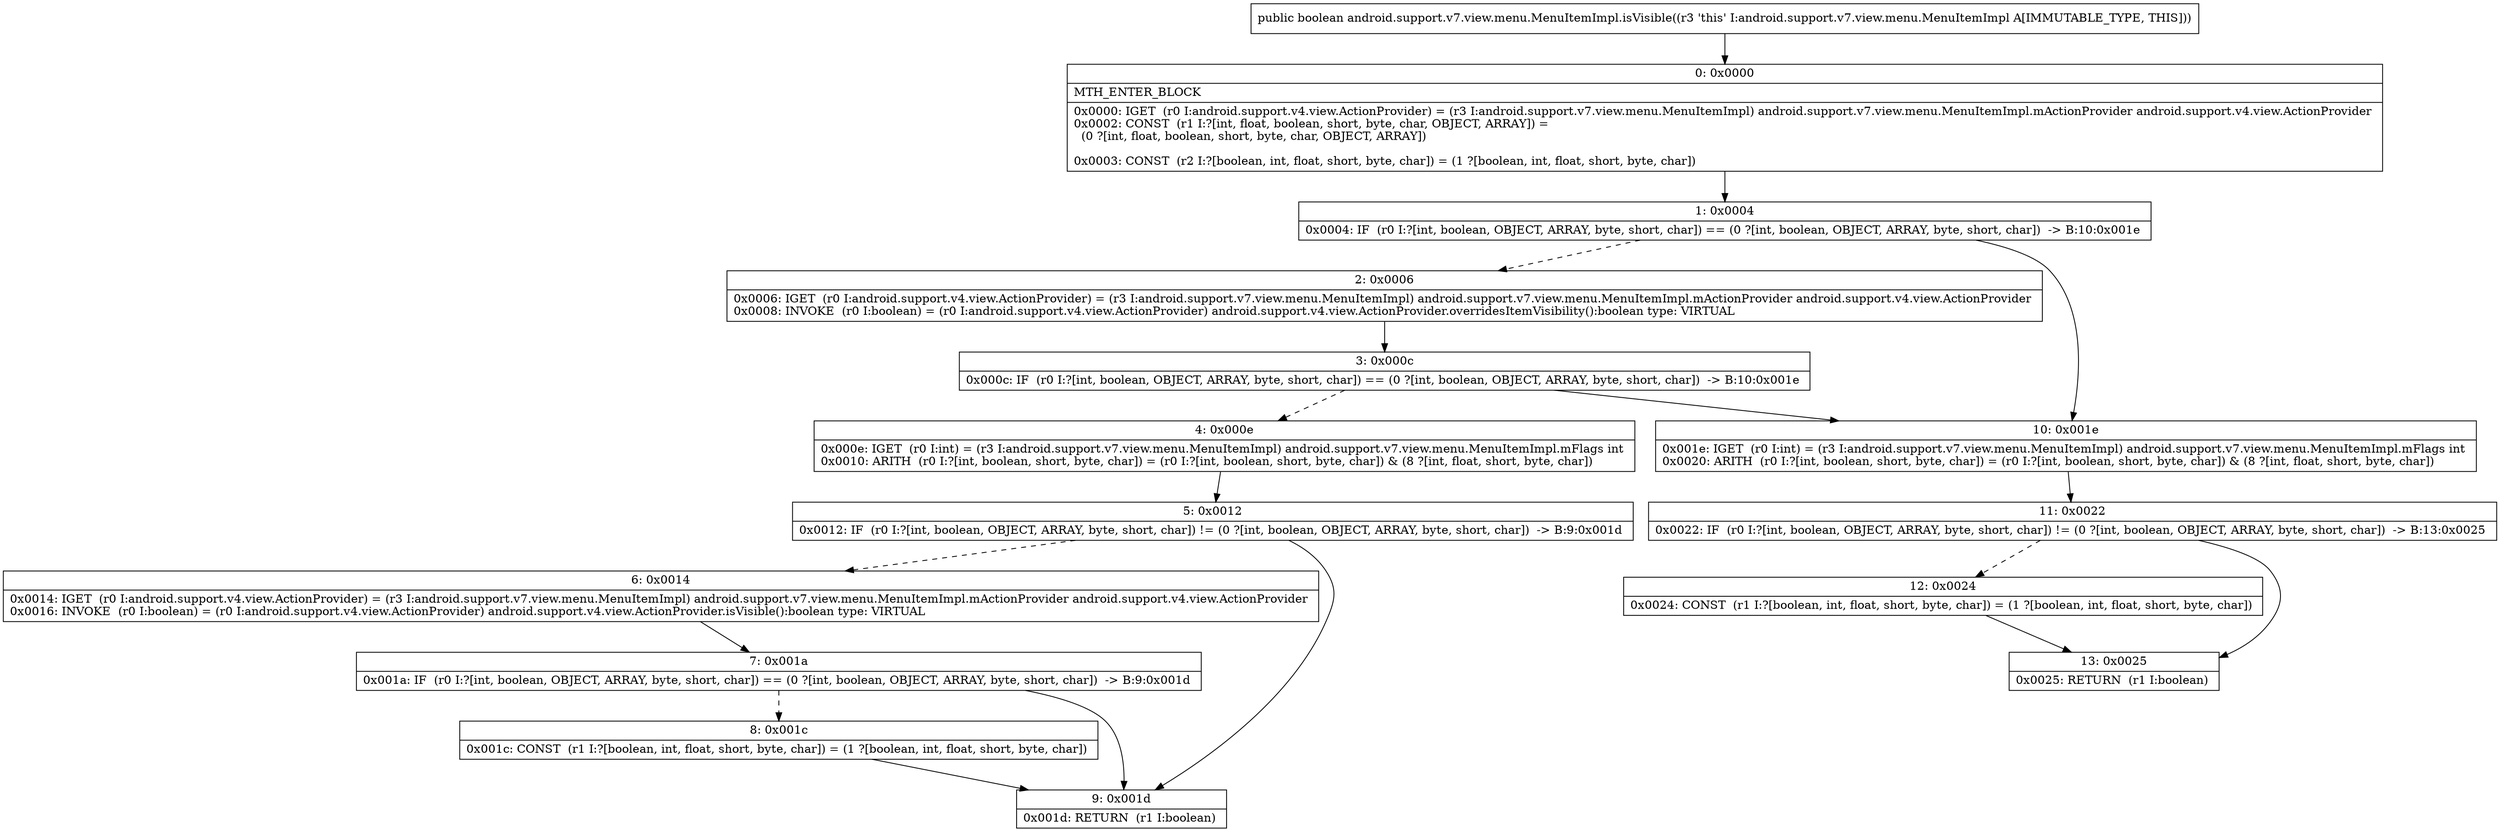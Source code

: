digraph "CFG forandroid.support.v7.view.menu.MenuItemImpl.isVisible()Z" {
Node_0 [shape=record,label="{0\:\ 0x0000|MTH_ENTER_BLOCK\l|0x0000: IGET  (r0 I:android.support.v4.view.ActionProvider) = (r3 I:android.support.v7.view.menu.MenuItemImpl) android.support.v7.view.menu.MenuItemImpl.mActionProvider android.support.v4.view.ActionProvider \l0x0002: CONST  (r1 I:?[int, float, boolean, short, byte, char, OBJECT, ARRAY]) = \l  (0 ?[int, float, boolean, short, byte, char, OBJECT, ARRAY])\l \l0x0003: CONST  (r2 I:?[boolean, int, float, short, byte, char]) = (1 ?[boolean, int, float, short, byte, char]) \l}"];
Node_1 [shape=record,label="{1\:\ 0x0004|0x0004: IF  (r0 I:?[int, boolean, OBJECT, ARRAY, byte, short, char]) == (0 ?[int, boolean, OBJECT, ARRAY, byte, short, char])  \-\> B:10:0x001e \l}"];
Node_2 [shape=record,label="{2\:\ 0x0006|0x0006: IGET  (r0 I:android.support.v4.view.ActionProvider) = (r3 I:android.support.v7.view.menu.MenuItemImpl) android.support.v7.view.menu.MenuItemImpl.mActionProvider android.support.v4.view.ActionProvider \l0x0008: INVOKE  (r0 I:boolean) = (r0 I:android.support.v4.view.ActionProvider) android.support.v4.view.ActionProvider.overridesItemVisibility():boolean type: VIRTUAL \l}"];
Node_3 [shape=record,label="{3\:\ 0x000c|0x000c: IF  (r0 I:?[int, boolean, OBJECT, ARRAY, byte, short, char]) == (0 ?[int, boolean, OBJECT, ARRAY, byte, short, char])  \-\> B:10:0x001e \l}"];
Node_4 [shape=record,label="{4\:\ 0x000e|0x000e: IGET  (r0 I:int) = (r3 I:android.support.v7.view.menu.MenuItemImpl) android.support.v7.view.menu.MenuItemImpl.mFlags int \l0x0010: ARITH  (r0 I:?[int, boolean, short, byte, char]) = (r0 I:?[int, boolean, short, byte, char]) & (8 ?[int, float, short, byte, char]) \l}"];
Node_5 [shape=record,label="{5\:\ 0x0012|0x0012: IF  (r0 I:?[int, boolean, OBJECT, ARRAY, byte, short, char]) != (0 ?[int, boolean, OBJECT, ARRAY, byte, short, char])  \-\> B:9:0x001d \l}"];
Node_6 [shape=record,label="{6\:\ 0x0014|0x0014: IGET  (r0 I:android.support.v4.view.ActionProvider) = (r3 I:android.support.v7.view.menu.MenuItemImpl) android.support.v7.view.menu.MenuItemImpl.mActionProvider android.support.v4.view.ActionProvider \l0x0016: INVOKE  (r0 I:boolean) = (r0 I:android.support.v4.view.ActionProvider) android.support.v4.view.ActionProvider.isVisible():boolean type: VIRTUAL \l}"];
Node_7 [shape=record,label="{7\:\ 0x001a|0x001a: IF  (r0 I:?[int, boolean, OBJECT, ARRAY, byte, short, char]) == (0 ?[int, boolean, OBJECT, ARRAY, byte, short, char])  \-\> B:9:0x001d \l}"];
Node_8 [shape=record,label="{8\:\ 0x001c|0x001c: CONST  (r1 I:?[boolean, int, float, short, byte, char]) = (1 ?[boolean, int, float, short, byte, char]) \l}"];
Node_9 [shape=record,label="{9\:\ 0x001d|0x001d: RETURN  (r1 I:boolean) \l}"];
Node_10 [shape=record,label="{10\:\ 0x001e|0x001e: IGET  (r0 I:int) = (r3 I:android.support.v7.view.menu.MenuItemImpl) android.support.v7.view.menu.MenuItemImpl.mFlags int \l0x0020: ARITH  (r0 I:?[int, boolean, short, byte, char]) = (r0 I:?[int, boolean, short, byte, char]) & (8 ?[int, float, short, byte, char]) \l}"];
Node_11 [shape=record,label="{11\:\ 0x0022|0x0022: IF  (r0 I:?[int, boolean, OBJECT, ARRAY, byte, short, char]) != (0 ?[int, boolean, OBJECT, ARRAY, byte, short, char])  \-\> B:13:0x0025 \l}"];
Node_12 [shape=record,label="{12\:\ 0x0024|0x0024: CONST  (r1 I:?[boolean, int, float, short, byte, char]) = (1 ?[boolean, int, float, short, byte, char]) \l}"];
Node_13 [shape=record,label="{13\:\ 0x0025|0x0025: RETURN  (r1 I:boolean) \l}"];
MethodNode[shape=record,label="{public boolean android.support.v7.view.menu.MenuItemImpl.isVisible((r3 'this' I:android.support.v7.view.menu.MenuItemImpl A[IMMUTABLE_TYPE, THIS])) }"];
MethodNode -> Node_0;
Node_0 -> Node_1;
Node_1 -> Node_2[style=dashed];
Node_1 -> Node_10;
Node_2 -> Node_3;
Node_3 -> Node_4[style=dashed];
Node_3 -> Node_10;
Node_4 -> Node_5;
Node_5 -> Node_6[style=dashed];
Node_5 -> Node_9;
Node_6 -> Node_7;
Node_7 -> Node_8[style=dashed];
Node_7 -> Node_9;
Node_8 -> Node_9;
Node_10 -> Node_11;
Node_11 -> Node_12[style=dashed];
Node_11 -> Node_13;
Node_12 -> Node_13;
}

